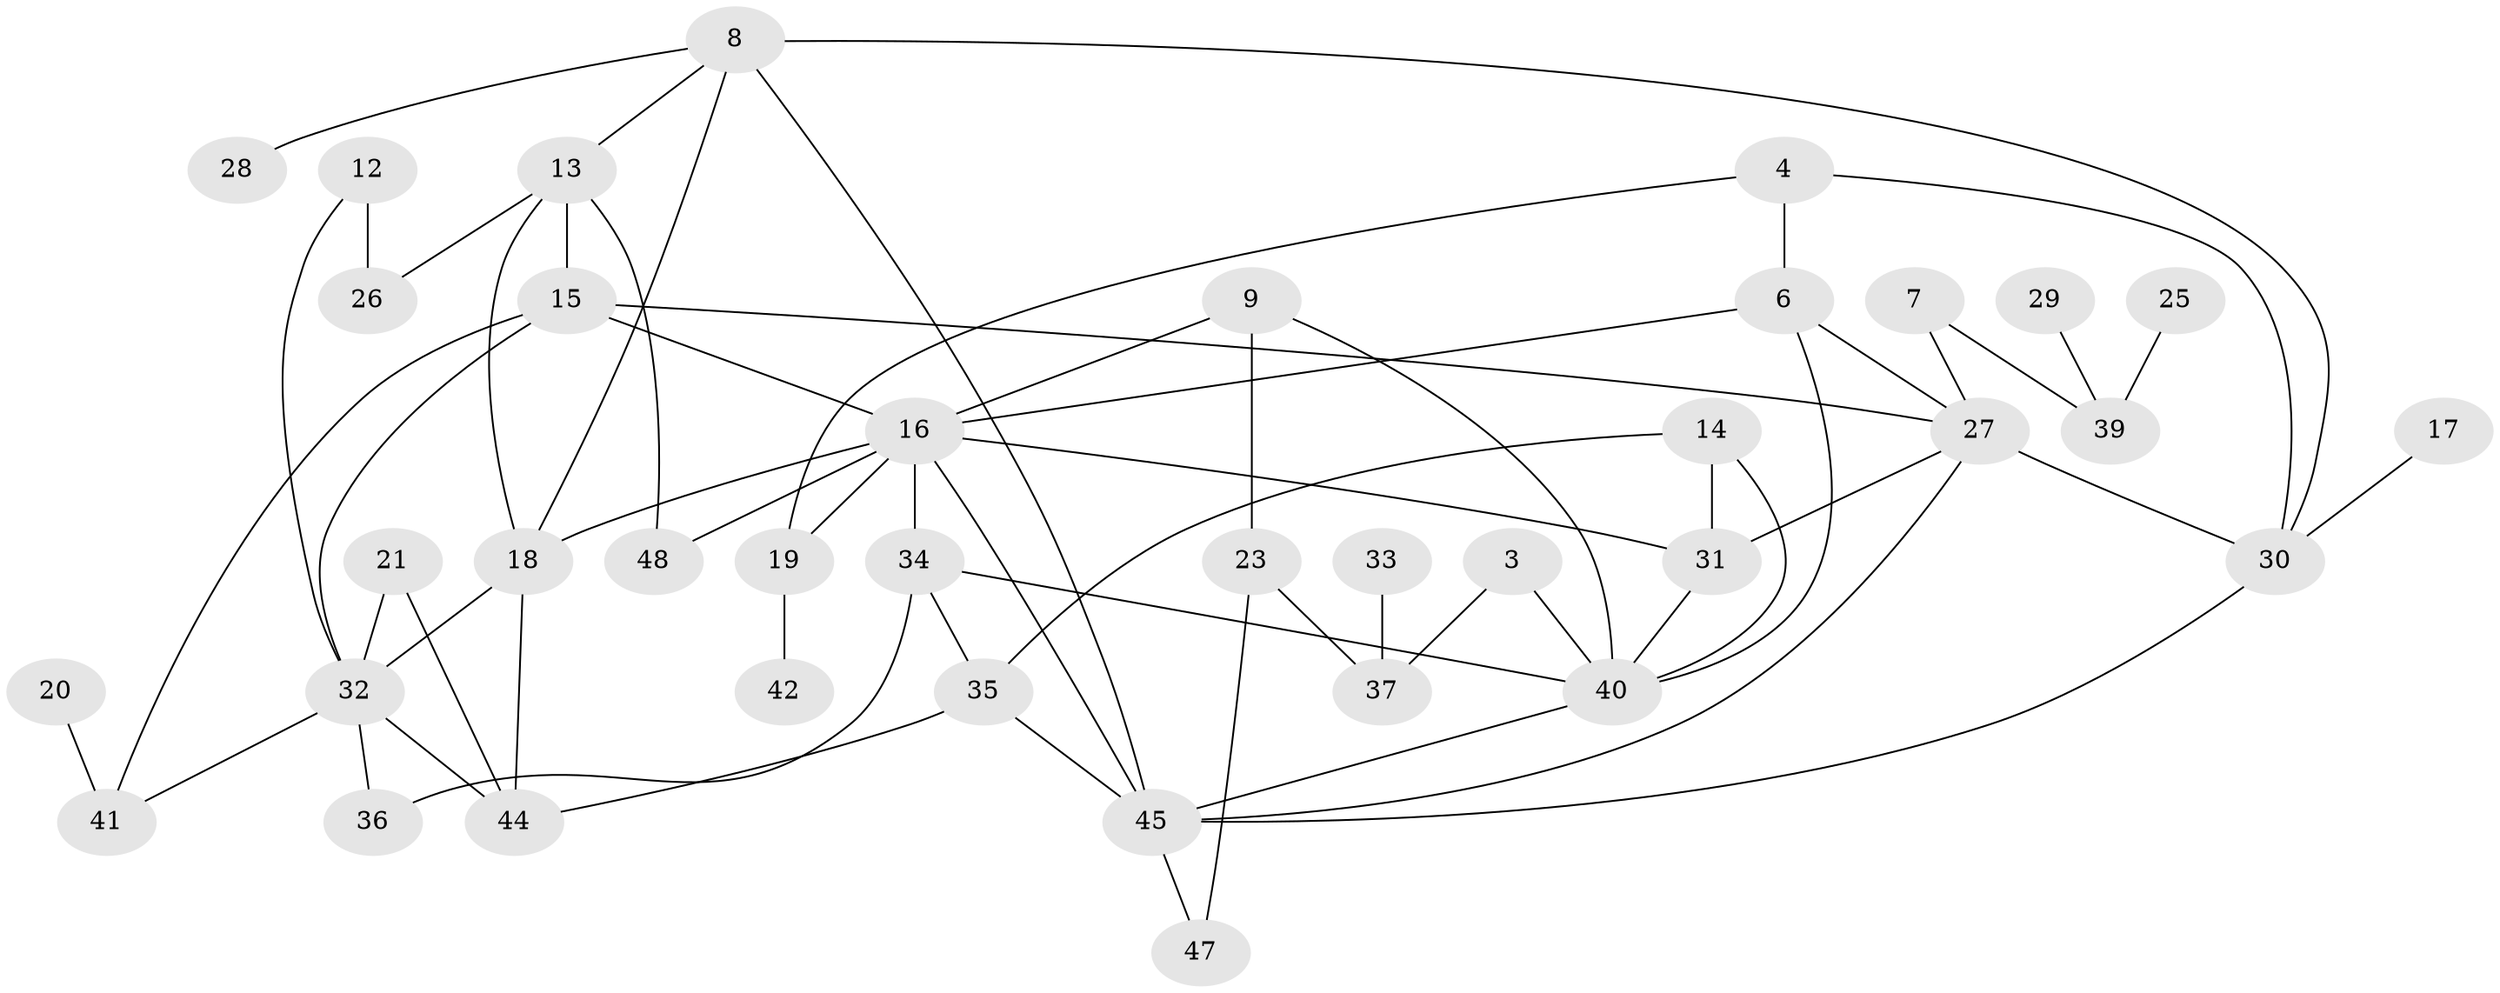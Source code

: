 // original degree distribution, {0: 0.08333333333333333, 1: 0.21875, 3: 0.25, 2: 0.19791666666666666, 4: 0.1875, 7: 0.020833333333333332, 5: 0.03125, 6: 0.010416666666666666}
// Generated by graph-tools (version 1.1) at 2025/00/03/09/25 03:00:54]
// undirected, 38 vertices, 64 edges
graph export_dot {
graph [start="1"]
  node [color=gray90,style=filled];
  3;
  4;
  6;
  7;
  8;
  9;
  12;
  13;
  14;
  15;
  16;
  17;
  18;
  19;
  20;
  21;
  23;
  25;
  26;
  27;
  28;
  29;
  30;
  31;
  32;
  33;
  34;
  35;
  36;
  37;
  39;
  40;
  41;
  42;
  44;
  45;
  47;
  48;
  3 -- 37 [weight=1.0];
  3 -- 40 [weight=1.0];
  4 -- 6 [weight=1.0];
  4 -- 19 [weight=1.0];
  4 -- 30 [weight=1.0];
  6 -- 16 [weight=1.0];
  6 -- 27 [weight=1.0];
  6 -- 40 [weight=2.0];
  7 -- 27 [weight=1.0];
  7 -- 39 [weight=1.0];
  8 -- 13 [weight=1.0];
  8 -- 18 [weight=1.0];
  8 -- 28 [weight=1.0];
  8 -- 30 [weight=1.0];
  8 -- 45 [weight=1.0];
  9 -- 16 [weight=1.0];
  9 -- 23 [weight=1.0];
  9 -- 40 [weight=1.0];
  12 -- 26 [weight=1.0];
  12 -- 32 [weight=1.0];
  13 -- 15 [weight=1.0];
  13 -- 18 [weight=1.0];
  13 -- 26 [weight=1.0];
  13 -- 48 [weight=1.0];
  14 -- 31 [weight=1.0];
  14 -- 35 [weight=2.0];
  14 -- 40 [weight=1.0];
  15 -- 16 [weight=1.0];
  15 -- 27 [weight=1.0];
  15 -- 32 [weight=1.0];
  15 -- 41 [weight=1.0];
  16 -- 18 [weight=1.0];
  16 -- 19 [weight=2.0];
  16 -- 31 [weight=1.0];
  16 -- 34 [weight=2.0];
  16 -- 45 [weight=1.0];
  16 -- 48 [weight=2.0];
  17 -- 30 [weight=1.0];
  18 -- 32 [weight=1.0];
  18 -- 44 [weight=1.0];
  19 -- 42 [weight=1.0];
  20 -- 41 [weight=2.0];
  21 -- 32 [weight=1.0];
  21 -- 44 [weight=1.0];
  23 -- 37 [weight=1.0];
  23 -- 47 [weight=1.0];
  25 -- 39 [weight=1.0];
  27 -- 30 [weight=1.0];
  27 -- 31 [weight=1.0];
  27 -- 45 [weight=1.0];
  29 -- 39 [weight=1.0];
  30 -- 45 [weight=1.0];
  31 -- 40 [weight=1.0];
  32 -- 36 [weight=1.0];
  32 -- 41 [weight=1.0];
  32 -- 44 [weight=1.0];
  33 -- 37 [weight=1.0];
  34 -- 35 [weight=1.0];
  34 -- 36 [weight=1.0];
  34 -- 40 [weight=2.0];
  35 -- 44 [weight=1.0];
  35 -- 45 [weight=1.0];
  40 -- 45 [weight=1.0];
  45 -- 47 [weight=1.0];
}

